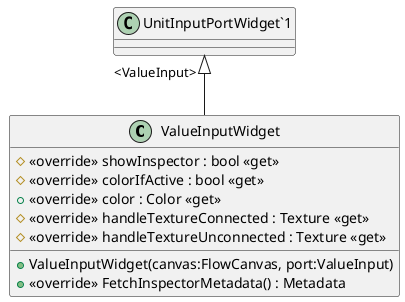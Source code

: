 @startuml
class ValueInputWidget {
    + ValueInputWidget(canvas:FlowCanvas, port:ValueInput)
    # <<override>> showInspector : bool <<get>>
    # <<override>> colorIfActive : bool <<get>>
    + <<override>> color : Color <<get>>
    # <<override>> handleTextureConnected : Texture <<get>>
    # <<override>> handleTextureUnconnected : Texture <<get>>
    + <<override>> FetchInspectorMetadata() : Metadata
}
"UnitInputPortWidget`1" "<ValueInput>" <|-- ValueInputWidget
@enduml
